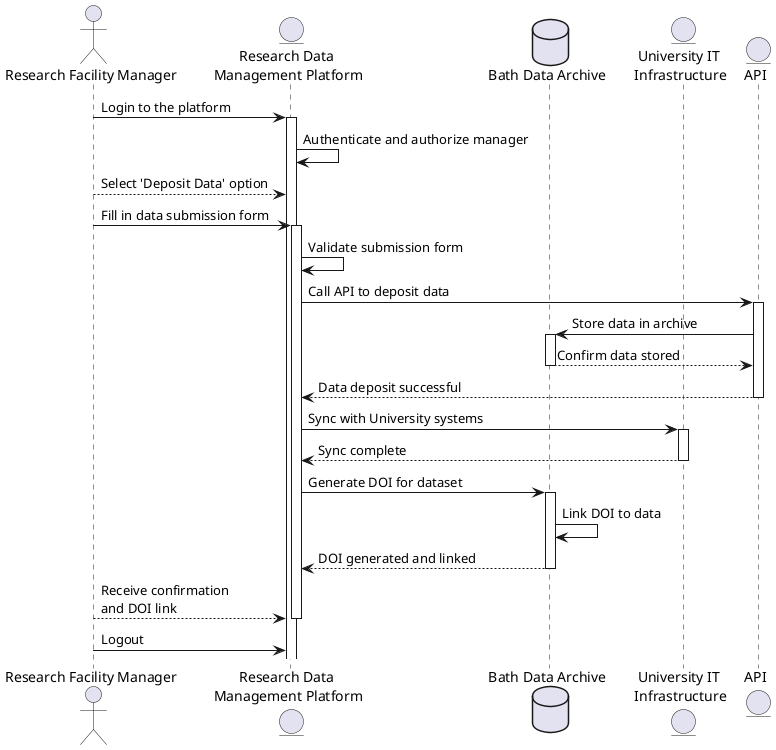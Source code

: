 @startuml
actor "Research Facility Manager" as manager
entity "Research Data \nManagement Platform" as platform
database "Bath Data Archive" as archive
entity "University IT \nInfrastructure" as IT
entity "API" as api

manager -> platform : Login to the platform
activate platform

platform -> platform : Authenticate and authorize manager
platform <-- manager : Select 'Deposit Data' option

manager -> platform : Fill in data submission form
activate platform
platform -> platform : Validate submission form

platform -> api : Call API to deposit data
activate api
api -> archive : Store data in archive
activate archive
archive --> api : Confirm data stored
deactivate archive
api --> platform : Data deposit successful
deactivate api

platform -> IT : Sync with University systems
activate IT
IT --> platform : Sync complete
deactivate IT

platform -> archive : Generate DOI for dataset
activate archive
archive -> archive : Link DOI to data
archive --> platform : DOI generated and linked
deactivate archive

platform <-- manager : Receive confirmation \nand DOI link
deactivate platform

manager -> platform : Logout
@enduml